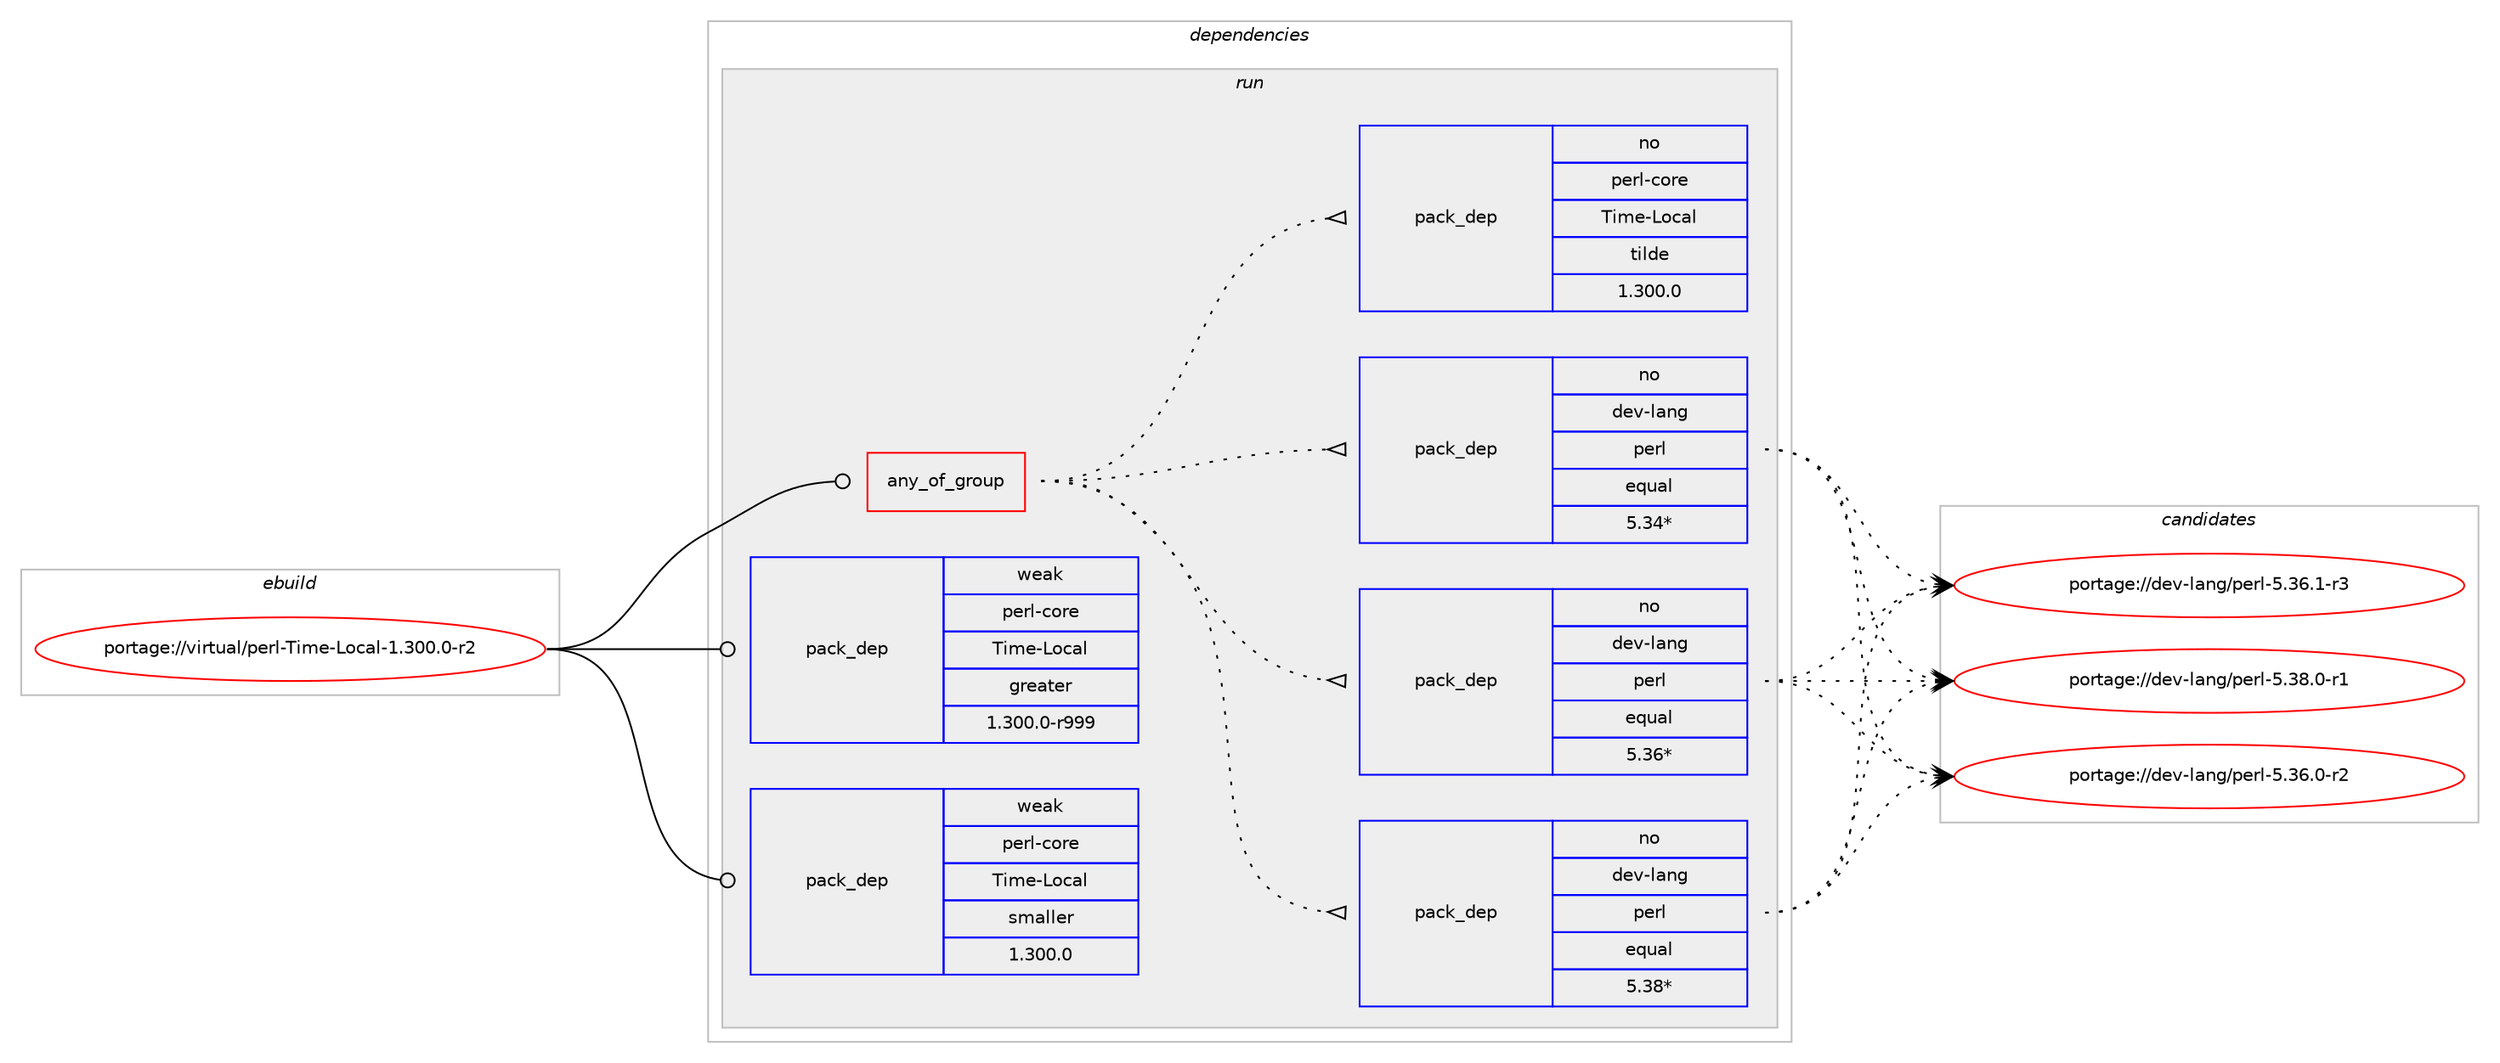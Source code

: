 digraph prolog {

# *************
# Graph options
# *************

newrank=true;
concentrate=true;
compound=true;
graph [rankdir=LR,fontname=Helvetica,fontsize=10,ranksep=1.5];#, ranksep=2.5, nodesep=0.2];
edge  [arrowhead=vee];
node  [fontname=Helvetica,fontsize=10];

# **********
# The ebuild
# **********

subgraph cluster_leftcol {
color=gray;
rank=same;
label=<<i>ebuild</i>>;
id [label="portage://virtual/perl-Time-Local-1.300.0-r2", color=red, width=4, href="../virtual/perl-Time-Local-1.300.0-r2.svg"];
}

# ****************
# The dependencies
# ****************

subgraph cluster_midcol {
color=gray;
label=<<i>dependencies</i>>;
subgraph cluster_compile {
fillcolor="#eeeeee";
style=filled;
label=<<i>compile</i>>;
}
subgraph cluster_compileandrun {
fillcolor="#eeeeee";
style=filled;
label=<<i>compile and run</i>>;
}
subgraph cluster_run {
fillcolor="#eeeeee";
style=filled;
label=<<i>run</i>>;
subgraph any44 {
dependency499 [label=<<TABLE BORDER="0" CELLBORDER="1" CELLSPACING="0" CELLPADDING="4"><TR><TD CELLPADDING="10">any_of_group</TD></TR></TABLE>>, shape=none, color=red];subgraph pack372 {
dependency500 [label=<<TABLE BORDER="0" CELLBORDER="1" CELLSPACING="0" CELLPADDING="4" WIDTH="220"><TR><TD ROWSPAN="6" CELLPADDING="30">pack_dep</TD></TR><TR><TD WIDTH="110">no</TD></TR><TR><TD>dev-lang</TD></TR><TR><TD>perl</TD></TR><TR><TD>equal</TD></TR><TR><TD>5.38*</TD></TR></TABLE>>, shape=none, color=blue];
}
dependency499:e -> dependency500:w [weight=20,style="dotted",arrowhead="oinv"];
subgraph pack373 {
dependency501 [label=<<TABLE BORDER="0" CELLBORDER="1" CELLSPACING="0" CELLPADDING="4" WIDTH="220"><TR><TD ROWSPAN="6" CELLPADDING="30">pack_dep</TD></TR><TR><TD WIDTH="110">no</TD></TR><TR><TD>dev-lang</TD></TR><TR><TD>perl</TD></TR><TR><TD>equal</TD></TR><TR><TD>5.36*</TD></TR></TABLE>>, shape=none, color=blue];
}
dependency499:e -> dependency501:w [weight=20,style="dotted",arrowhead="oinv"];
subgraph pack374 {
dependency502 [label=<<TABLE BORDER="0" CELLBORDER="1" CELLSPACING="0" CELLPADDING="4" WIDTH="220"><TR><TD ROWSPAN="6" CELLPADDING="30">pack_dep</TD></TR><TR><TD WIDTH="110">no</TD></TR><TR><TD>dev-lang</TD></TR><TR><TD>perl</TD></TR><TR><TD>equal</TD></TR><TR><TD>5.34*</TD></TR></TABLE>>, shape=none, color=blue];
}
dependency499:e -> dependency502:w [weight=20,style="dotted",arrowhead="oinv"];
subgraph pack375 {
dependency503 [label=<<TABLE BORDER="0" CELLBORDER="1" CELLSPACING="0" CELLPADDING="4" WIDTH="220"><TR><TD ROWSPAN="6" CELLPADDING="30">pack_dep</TD></TR><TR><TD WIDTH="110">no</TD></TR><TR><TD>perl-core</TD></TR><TR><TD>Time-Local</TD></TR><TR><TD>tilde</TD></TR><TR><TD>1.300.0</TD></TR></TABLE>>, shape=none, color=blue];
}
dependency499:e -> dependency503:w [weight=20,style="dotted",arrowhead="oinv"];
}
id:e -> dependency499:w [weight=20,style="solid",arrowhead="odot"];
# *** BEGIN UNKNOWN DEPENDENCY TYPE (TODO) ***
# id -> package_dependency(portage://virtual/perl-Time-Local-1.300.0-r2,run,no,dev-lang,perl,none,[,,],any_same_slot,[])
# *** END UNKNOWN DEPENDENCY TYPE (TODO) ***

subgraph pack376 {
dependency504 [label=<<TABLE BORDER="0" CELLBORDER="1" CELLSPACING="0" CELLPADDING="4" WIDTH="220"><TR><TD ROWSPAN="6" CELLPADDING="30">pack_dep</TD></TR><TR><TD WIDTH="110">weak</TD></TR><TR><TD>perl-core</TD></TR><TR><TD>Time-Local</TD></TR><TR><TD>greater</TD></TR><TR><TD>1.300.0-r999</TD></TR></TABLE>>, shape=none, color=blue];
}
id:e -> dependency504:w [weight=20,style="solid",arrowhead="odot"];
subgraph pack377 {
dependency505 [label=<<TABLE BORDER="0" CELLBORDER="1" CELLSPACING="0" CELLPADDING="4" WIDTH="220"><TR><TD ROWSPAN="6" CELLPADDING="30">pack_dep</TD></TR><TR><TD WIDTH="110">weak</TD></TR><TR><TD>perl-core</TD></TR><TR><TD>Time-Local</TD></TR><TR><TD>smaller</TD></TR><TR><TD>1.300.0</TD></TR></TABLE>>, shape=none, color=blue];
}
id:e -> dependency505:w [weight=20,style="solid",arrowhead="odot"];
}
}

# **************
# The candidates
# **************

subgraph cluster_choices {
rank=same;
color=gray;
label=<<i>candidates</i>>;

subgraph choice372 {
color=black;
nodesep=1;
choice100101118451089711010347112101114108455346515446484511450 [label="portage://dev-lang/perl-5.36.0-r2", color=red, width=4,href="../dev-lang/perl-5.36.0-r2.svg"];
choice100101118451089711010347112101114108455346515446494511451 [label="portage://dev-lang/perl-5.36.1-r3", color=red, width=4,href="../dev-lang/perl-5.36.1-r3.svg"];
choice100101118451089711010347112101114108455346515646484511449 [label="portage://dev-lang/perl-5.38.0-r1", color=red, width=4,href="../dev-lang/perl-5.38.0-r1.svg"];
dependency500:e -> choice100101118451089711010347112101114108455346515446484511450:w [style=dotted,weight="100"];
dependency500:e -> choice100101118451089711010347112101114108455346515446494511451:w [style=dotted,weight="100"];
dependency500:e -> choice100101118451089711010347112101114108455346515646484511449:w [style=dotted,weight="100"];
}
subgraph choice373 {
color=black;
nodesep=1;
choice100101118451089711010347112101114108455346515446484511450 [label="portage://dev-lang/perl-5.36.0-r2", color=red, width=4,href="../dev-lang/perl-5.36.0-r2.svg"];
choice100101118451089711010347112101114108455346515446494511451 [label="portage://dev-lang/perl-5.36.1-r3", color=red, width=4,href="../dev-lang/perl-5.36.1-r3.svg"];
choice100101118451089711010347112101114108455346515646484511449 [label="portage://dev-lang/perl-5.38.0-r1", color=red, width=4,href="../dev-lang/perl-5.38.0-r1.svg"];
dependency501:e -> choice100101118451089711010347112101114108455346515446484511450:w [style=dotted,weight="100"];
dependency501:e -> choice100101118451089711010347112101114108455346515446494511451:w [style=dotted,weight="100"];
dependency501:e -> choice100101118451089711010347112101114108455346515646484511449:w [style=dotted,weight="100"];
}
subgraph choice374 {
color=black;
nodesep=1;
choice100101118451089711010347112101114108455346515446484511450 [label="portage://dev-lang/perl-5.36.0-r2", color=red, width=4,href="../dev-lang/perl-5.36.0-r2.svg"];
choice100101118451089711010347112101114108455346515446494511451 [label="portage://dev-lang/perl-5.36.1-r3", color=red, width=4,href="../dev-lang/perl-5.36.1-r3.svg"];
choice100101118451089711010347112101114108455346515646484511449 [label="portage://dev-lang/perl-5.38.0-r1", color=red, width=4,href="../dev-lang/perl-5.38.0-r1.svg"];
dependency502:e -> choice100101118451089711010347112101114108455346515446484511450:w [style=dotted,weight="100"];
dependency502:e -> choice100101118451089711010347112101114108455346515446494511451:w [style=dotted,weight="100"];
dependency502:e -> choice100101118451089711010347112101114108455346515646484511449:w [style=dotted,weight="100"];
}
subgraph choice375 {
color=black;
nodesep=1;
}
subgraph choice376 {
color=black;
nodesep=1;
}
subgraph choice377 {
color=black;
nodesep=1;
}
}

}
